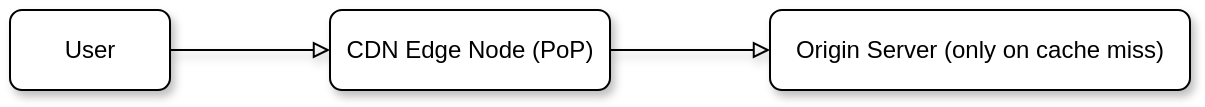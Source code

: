 <mxfile version="27.0.6">
  <diagram id="C5RBs43oDa-KdzZeNtuy" name="Page-1">
    <mxGraphModel dx="1412" dy="810" grid="1" gridSize="10" guides="1" tooltips="1" connect="1" arrows="1" fold="1" page="1" pageScale="1" pageWidth="827" pageHeight="1169" math="0" shadow="0">
      <root>
        <mxCell id="WIyWlLk6GJQsqaUBKTNV-0" />
        <mxCell id="WIyWlLk6GJQsqaUBKTNV-1" parent="WIyWlLk6GJQsqaUBKTNV-0" />
        <mxCell id="qDBFjkWU67xuU7gpqCsW-3" style="edgeStyle=orthogonalEdgeStyle;rounded=0;orthogonalLoop=1;jettySize=auto;html=1;entryX=0;entryY=0.5;entryDx=0;entryDy=0;endArrow=block;endFill=0;shadow=1;" parent="WIyWlLk6GJQsqaUBKTNV-1" source="qDBFjkWU67xuU7gpqCsW-0" target="qDBFjkWU67xuU7gpqCsW-1" edge="1">
          <mxGeometry relative="1" as="geometry" />
        </mxCell>
        <mxCell id="qDBFjkWU67xuU7gpqCsW-0" value="User" style="rounded=1;whiteSpace=wrap;html=1;shadow=1;" parent="WIyWlLk6GJQsqaUBKTNV-1" vertex="1">
          <mxGeometry x="80" y="80" width="80" height="40" as="geometry" />
        </mxCell>
        <mxCell id="qDBFjkWU67xuU7gpqCsW-4" value="" style="edgeStyle=orthogonalEdgeStyle;rounded=0;orthogonalLoop=1;jettySize=auto;html=1;endArrow=block;endFill=0;shadow=1;" parent="WIyWlLk6GJQsqaUBKTNV-1" source="qDBFjkWU67xuU7gpqCsW-1" target="qDBFjkWU67xuU7gpqCsW-2" edge="1">
          <mxGeometry relative="1" as="geometry" />
        </mxCell>
        <mxCell id="qDBFjkWU67xuU7gpqCsW-1" value="CDN Edge Node (PoP)" style="rounded=1;whiteSpace=wrap;html=1;shadow=1;" parent="WIyWlLk6GJQsqaUBKTNV-1" vertex="1">
          <mxGeometry x="240" y="80" width="140" height="40" as="geometry" />
        </mxCell>
        <mxCell id="qDBFjkWU67xuU7gpqCsW-2" value="Origin Server (only on cache miss)" style="rounded=1;whiteSpace=wrap;html=1;shadow=1;glass=0;" parent="WIyWlLk6GJQsqaUBKTNV-1" vertex="1">
          <mxGeometry x="460" y="80" width="210" height="40" as="geometry" />
        </mxCell>
      </root>
    </mxGraphModel>
  </diagram>
</mxfile>
